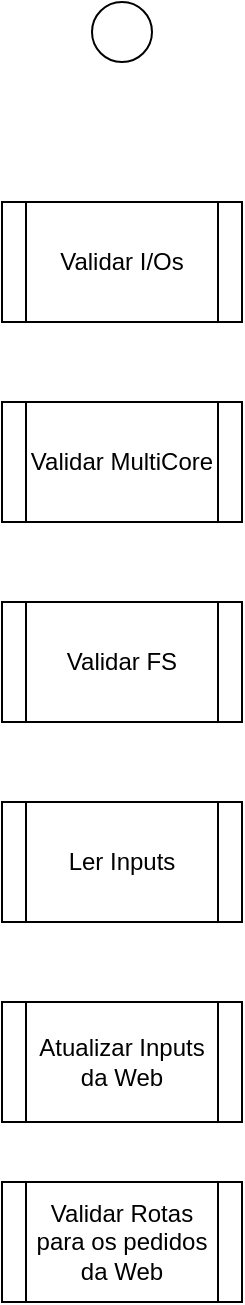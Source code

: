 <mxfile version="24.7.5">
  <diagram name="Página-1" id="likM_Zx0xi8ce1BpOYYx">
    <mxGraphModel dx="1434" dy="844" grid="1" gridSize="10" guides="1" tooltips="1" connect="1" arrows="1" fold="1" page="1" pageScale="1" pageWidth="827" pageHeight="1169" math="0" shadow="0">
      <root>
        <mxCell id="0" />
        <mxCell id="1" parent="0" />
        <mxCell id="CnbaMy-7QA9IRP3xKi6g-1" value="" style="ellipse;whiteSpace=wrap;html=1;" vertex="1" parent="1">
          <mxGeometry x="70" y="100" width="30" height="30" as="geometry" />
        </mxCell>
        <mxCell id="CnbaMy-7QA9IRP3xKi6g-2" value="Validar I/Os" style="shape=process;whiteSpace=wrap;html=1;backgroundOutline=1;" vertex="1" parent="1">
          <mxGeometry x="25" y="200" width="120" height="60" as="geometry" />
        </mxCell>
        <mxCell id="CnbaMy-7QA9IRP3xKi6g-3" value="Validar MultiCore" style="shape=process;whiteSpace=wrap;html=1;backgroundOutline=1;" vertex="1" parent="1">
          <mxGeometry x="25" y="300" width="120" height="60" as="geometry" />
        </mxCell>
        <mxCell id="CnbaMy-7QA9IRP3xKi6g-4" value="Atualizar Inputs da Web" style="shape=process;whiteSpace=wrap;html=1;backgroundOutline=1;" vertex="1" parent="1">
          <mxGeometry x="25" y="600" width="120" height="60" as="geometry" />
        </mxCell>
        <mxCell id="CnbaMy-7QA9IRP3xKi6g-5" value="Ler Inputs" style="shape=process;whiteSpace=wrap;html=1;backgroundOutline=1;" vertex="1" parent="1">
          <mxGeometry x="25" y="500" width="120" height="60" as="geometry" />
        </mxCell>
        <mxCell id="CnbaMy-7QA9IRP3xKi6g-6" value="Validar FS" style="shape=process;whiteSpace=wrap;html=1;backgroundOutline=1;" vertex="1" parent="1">
          <mxGeometry x="25" y="400" width="120" height="60" as="geometry" />
        </mxCell>
        <mxCell id="CnbaMy-7QA9IRP3xKi6g-7" value="Validar Rotas para os pedidos da Web" style="shape=process;whiteSpace=wrap;html=1;backgroundOutline=1;" vertex="1" parent="1">
          <mxGeometry x="25" y="690" width="120" height="60" as="geometry" />
        </mxCell>
      </root>
    </mxGraphModel>
  </diagram>
</mxfile>
